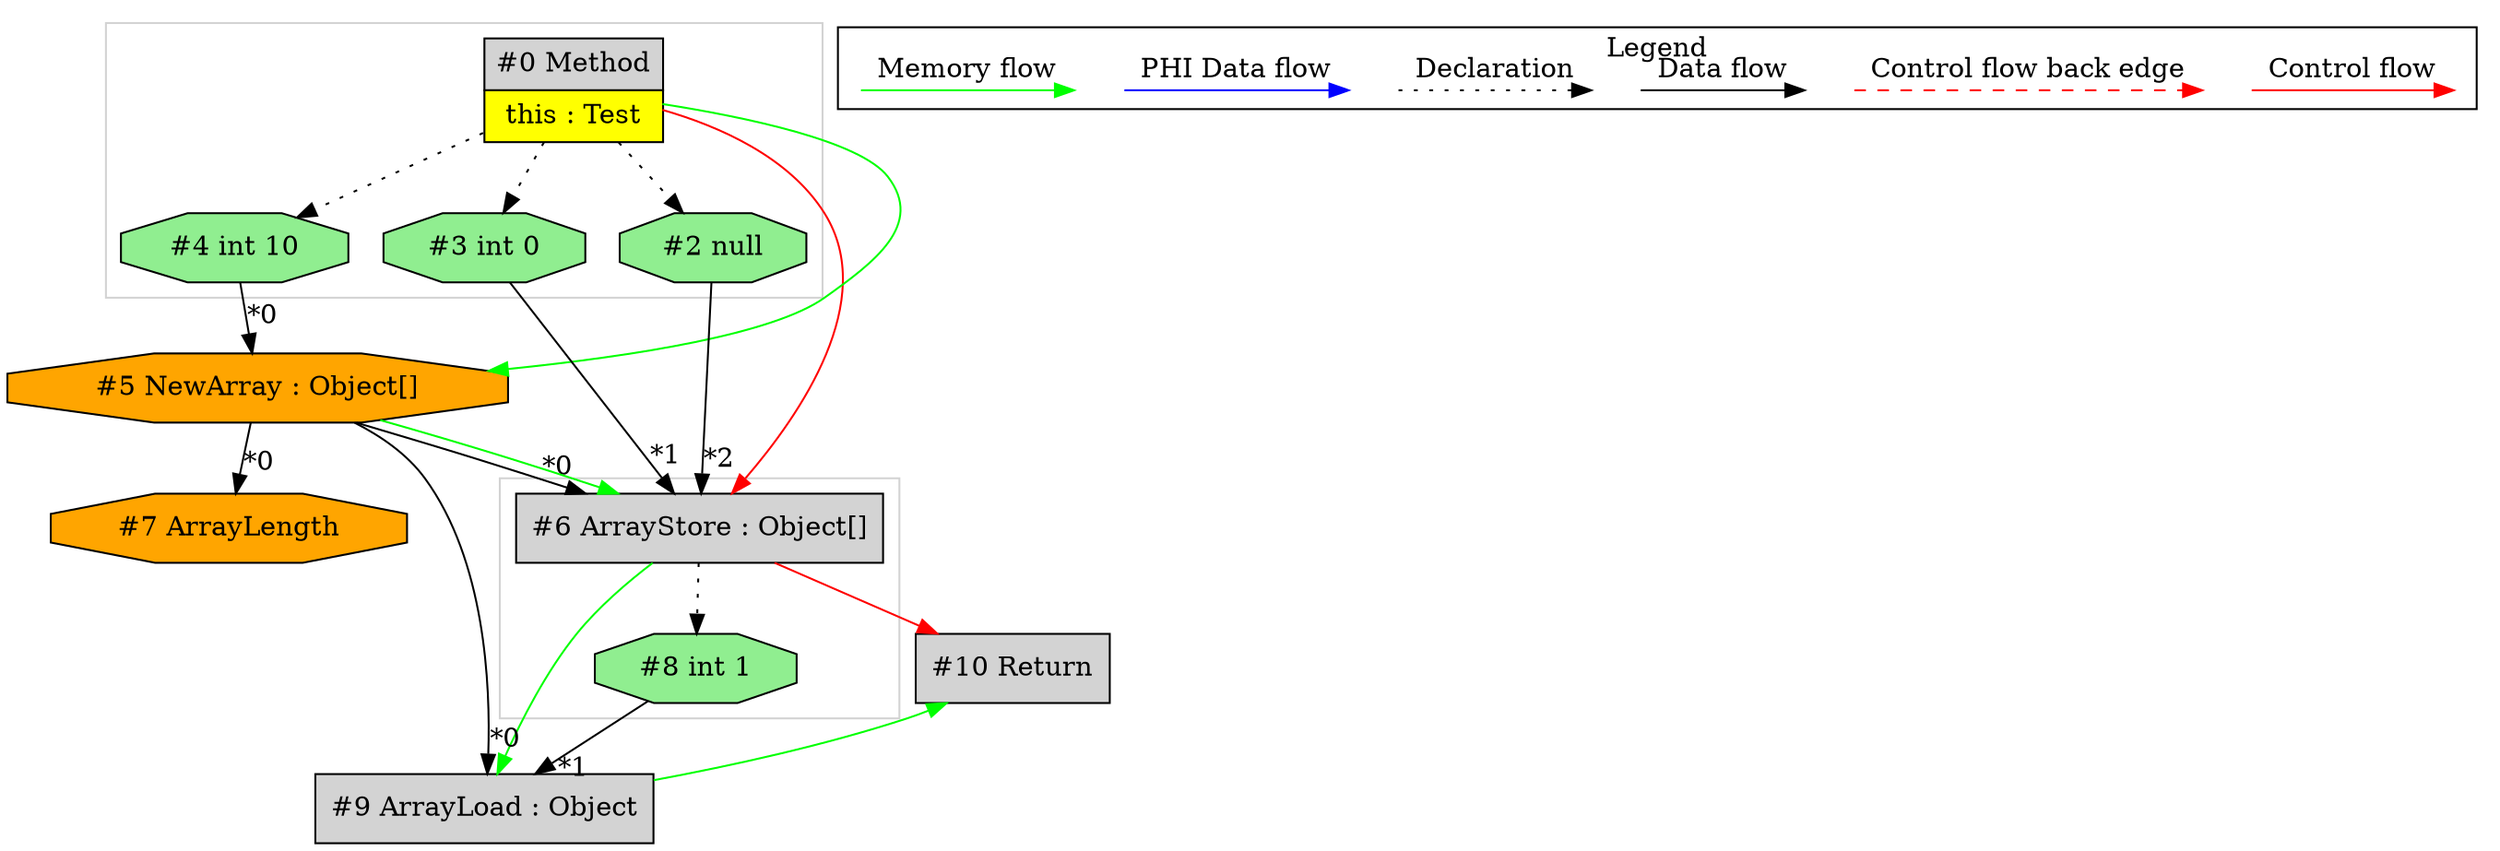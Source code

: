 digraph {
 ordering="in";
 node0[margin="0", label=<<table border="0" cellborder="1" cellspacing="0" cellpadding="5"><tr><td colspan="1">#0 Method</td></tr><tr><td port="prj1" bgcolor="yellow">this : Test</td></tr></table>>,shape=none, fillcolor=lightgrey, style=filled];
 node6[label="#6 ArrayStore : Object[]",shape=box, fillcolor=lightgrey, style=filled];
 node5 -> node6[headlabel="*0", labeldistance=2];
 node3 -> node6[headlabel="*1", labeldistance=2];
 node2 -> node6[headlabel="*2", labeldistance=2];
 node5 -> node6[labeldistance=2, color=green, constraint=false];
 node0 -> node6[labeldistance=2, color=red, fontcolor=red];
 node5[label="#5 NewArray : Object[]",shape=octagon, fillcolor=orange, style=filled];
 node4 -> node5[headlabel="*0", labeldistance=2];
 node0 -> node5[labeldistance=2, color=green, constraint=false];
 node4[label="#4 int 10",shape=octagon, fillcolor=lightgreen, style=filled];
 node0 -> node4[style=dotted];
 node7[label="#7 ArrayLength",shape=octagon, fillcolor=orange, style=filled];
 node5 -> node7[headlabel="*0", labeldistance=2];
 node9[label="#9 ArrayLoad : Object",shape=box, fillcolor=lightgrey, style=filled];
 node5 -> node9[headlabel="*0", labeldistance=2];
 node8 -> node9[headlabel="*1", labeldistance=2];
 node6 -> node9[labeldistance=2, color=green, constraint=false];
 node8[label="#8 int 1",shape=octagon, fillcolor=lightgreen, style=filled];
 node6 -> node8[style=dotted];
 node10[label="#10 Return",shape=box, fillcolor=lightgrey, style=filled];
 node6 -> node10[labeldistance=2, color=red, fontcolor=red];
 node9 -> node10[labeldistance=2, color=green, constraint=false];
 node2[label="#2 null",shape=octagon, fillcolor=lightgreen, style=filled];
 node0 -> node2[style=dotted];
 node3[label="#3 int 0",shape=octagon, fillcolor=lightgreen, style=filled];
 node0 -> node3[style=dotted];
 subgraph cluster_0 {
  color=lightgray;
  node0;
  node2;
  node3;
  node4;
 }
 subgraph cluster_1 {
  color=lightgray;
  node6;
  node8;
 }
 subgraph cluster_000 {
  label = "Legend";
  node [shape=point]
  {
   rank=same;
   c0 [style = invis];
   c1 [style = invis];
   c2 [style = invis];
   c3 [style = invis];
   d0 [style = invis];
   d1 [style = invis];
   d2 [style = invis];
   d3 [style = invis];
   d4 [style = invis];
   d5 [style = invis];
   d6 [style = invis];
   d7 [style = invis];
  }
  c0 -> c1 [label="Control flow", style=solid, color=red]
  c2 -> c3 [label="Control flow back edge", style=dashed, color=red]
  d0 -> d1 [label="Data flow"]
  d2 -> d3 [label="Declaration", style=dotted]
  d4 -> d5 [label="PHI Data flow", color=blue]
  d6 -> d7 [label="Memory flow", color=green]
 }

}
